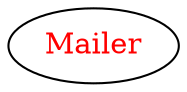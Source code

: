 digraph dependencyGraph {
 concentrate=true;
 ranksep="2.0";
 rankdir="LR"; 
 splines="ortho";
"Mailer" [fontcolor="red"];
}